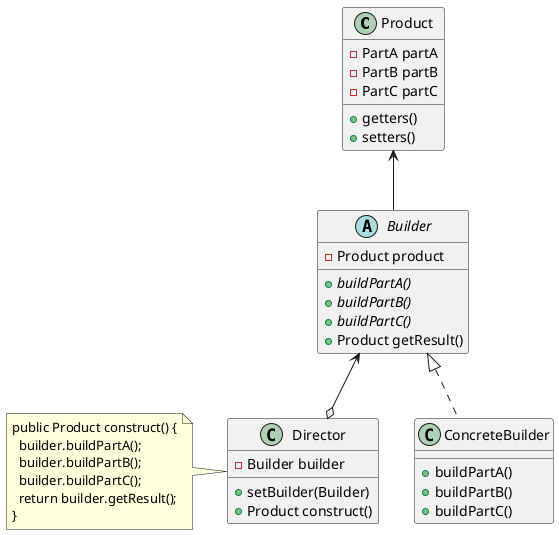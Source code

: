 @startuml

class Product {
  - PartA partA
  - PartB partB
  - PartC partC
  + getters()
  + setters()
}

abstract Builder {
  - Product product
  + {abstract} buildPartA()
  + {abstract} buildPartB()
  + {abstract} buildPartC()
  + Product getResult()
}

Product <-- Builder

class ConcreteBuilder {
  + buildPartA()
  + buildPartB()
  + buildPartC()
}

Builder <|.. ConcreteBuilder

class Director {
  - Builder builder
  + setBuilder(Builder)
  + Product construct()
}
note left
public Product construct() {
  builder.buildPartA();
  builder.buildPartB();
  builder.buildPartC();
  return builder.getResult();
}
end note

Builder <--o Director

@enduml
